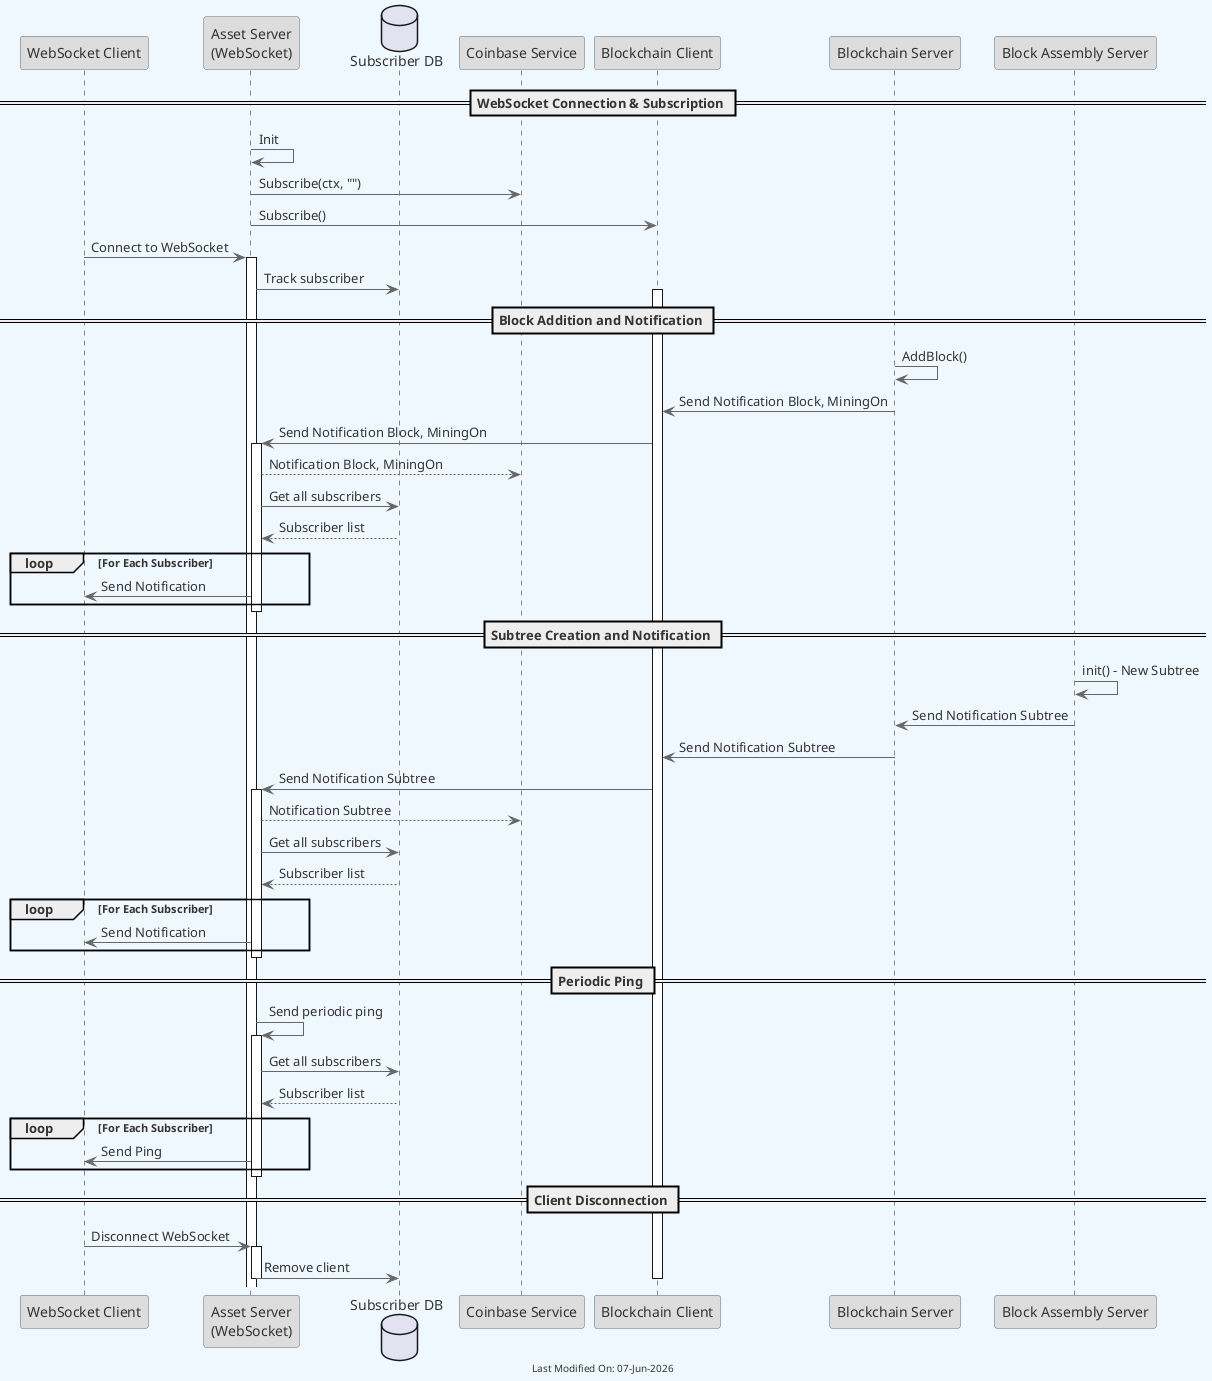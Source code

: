 @startuml
skinparam backgroundColor #F0F8FF
skinparam defaultFontColor #333333
skinparam arrowColor #666666

' Define borders for all elements
skinparam entity {
  BorderColor #666666
  BackgroundColor #DDDDDD
}

skinparam control {
  BorderColor #666666
  BackgroundColor #DDDDDD
}

skinparam participant {
  BorderColor #666666
  BackgroundColor #DDDDDD
}



participant "WebSocket Client" as Client
participant "Asset Server\n(WebSocket)" as Server
database "Subscriber DB" as SubDB
participant "Coinbase Service" as Coinbase
participant "Blockchain Client" as BlockchainClient
participant "Blockchain Server" as BlockchainServer
participant "Block Assembly Server" as BlockAssemblyServer

== WebSocket Connection & Subscription ==
Server -> Server: Init
Server -> Coinbase: Subscribe(ctx, "")
Server -> BlockchainClient: Subscribe()


Client -> Server: Connect to WebSocket
activate Server
Server -> SubDB: Track subscriber
activate BlockchainClient

== Block Addition and Notification ==
BlockchainServer -> BlockchainServer: AddBlock()
BlockchainServer -> BlockchainClient: Send Notification Block, MiningOn
BlockchainClient -> Server: Send Notification Block, MiningOn
activate Server
Server --> Coinbase: Notification Block, MiningOn
Server -> SubDB: Get all subscribers
SubDB --> Server: Subscriber list
loop For Each Subscriber
    Server -> Client: Send Notification
end
deactivate Server

== Subtree Creation and Notification ==
BlockAssemblyServer -> BlockAssemblyServer: init() - New Subtree
BlockAssemblyServer -> BlockchainServer: Send Notification Subtree
BlockchainServer -> BlockchainClient: Send Notification Subtree
BlockchainClient -> Server: Send Notification Subtree
activate Server
Server --> Coinbase: Notification Subtree
Server -> SubDB: Get all subscribers
SubDB --> Server: Subscriber list
loop For Each Subscriber
    Server -> Client: Send Notification
end
deactivate Server

== Periodic Ping ==
Server -> Server: Send periodic ping
activate Server
Server -> SubDB: Get all subscribers
SubDB --> Server: Subscriber list
loop For Each Subscriber
    Server -> Client: Send Ping
end
deactivate Server

== Client Disconnection ==
Client -> Server: Disconnect WebSocket
activate Server
Server -> SubDB: Remove client
deactivate Server

deactivate BlockchainClient

footer Last Modified On: %date("dd-MMM-yyyy")
@enduml
